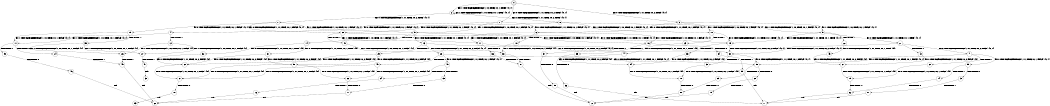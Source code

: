 digraph BCG {
size = "7, 10.5";
center = TRUE;
node [shape = circle];
0 [peripheries = 2];
0 -> 1 [label = "EX !0 !ATOMIC_EXCH_BRANCH (1, +1, TRUE, +0, 2, TRUE) !{0, 1}"];
0 -> 2 [label = "EX !1 !ATOMIC_EXCH_BRANCH (1, +0, TRUE, +0, 1, TRUE) !{0, 1}"];
0 -> 3 [label = "EX !0 !ATOMIC_EXCH_BRANCH (1, +1, TRUE, +0, 2, TRUE) !{0, 1}"];
1 -> 4 [label = "EX !0 !ATOMIC_EXCH_BRANCH (1, +1, TRUE, +0, 1, FALSE) !{0, 1}"];
1 -> 5 [label = "EX !1 !ATOMIC_EXCH_BRANCH (1, +0, TRUE, +0, 1, FALSE) !{0, 1}"];
1 -> 6 [label = "EX !0 !ATOMIC_EXCH_BRANCH (1, +1, TRUE, +0, 1, FALSE) !{0, 1}"];
2 -> 2 [label = "EX !1 !ATOMIC_EXCH_BRANCH (1, +0, TRUE, +0, 1, TRUE) !{0, 1}"];
2 -> 7 [label = "EX !0 !ATOMIC_EXCH_BRANCH (1, +1, TRUE, +0, 2, TRUE) !{0, 1}"];
2 -> 8 [label = "EX !0 !ATOMIC_EXCH_BRANCH (1, +1, TRUE, +0, 2, TRUE) !{0, 1}"];
3 -> 9 [label = "EX !1 !ATOMIC_EXCH_BRANCH (1, +0, TRUE, +0, 1, FALSE) !{0, 1}"];
3 -> 6 [label = "EX !0 !ATOMIC_EXCH_BRANCH (1, +1, TRUE, +0, 1, FALSE) !{0, 1}"];
3 -> 10 [label = "EX !1 !ATOMIC_EXCH_BRANCH (1, +0, TRUE, +0, 1, FALSE) !{0, 1}"];
4 -> 11 [label = "EX !1 !ATOMIC_EXCH_BRANCH (1, +0, TRUE, +0, 1, FALSE) !{0, 1}"];
4 -> 12 [label = "TERMINATE !0"];
5 -> 13 [label = "EX !0 !ATOMIC_EXCH_BRANCH (1, +1, TRUE, +0, 1, TRUE) !{0, 1}"];
5 -> 14 [label = "TERMINATE !1"];
5 -> 15 [label = "EX !0 !ATOMIC_EXCH_BRANCH (1, +1, TRUE, +0, 1, TRUE) !{0, 1}"];
6 -> 16 [label = "EX !1 !ATOMIC_EXCH_BRANCH (1, +0, TRUE, +0, 1, FALSE) !{0, 1}"];
6 -> 17 [label = "EX !1 !ATOMIC_EXCH_BRANCH (1, +0, TRUE, +0, 1, FALSE) !{0, 1}"];
6 -> 18 [label = "TERMINATE !0"];
7 -> 19 [label = "EX !0 !ATOMIC_EXCH_BRANCH (1, +1, TRUE, +0, 1, FALSE) !{0, 1}"];
7 -> 5 [label = "EX !1 !ATOMIC_EXCH_BRANCH (1, +0, TRUE, +0, 1, FALSE) !{0, 1}"];
7 -> 20 [label = "EX !0 !ATOMIC_EXCH_BRANCH (1, +1, TRUE, +0, 1, FALSE) !{0, 1}"];
8 -> 9 [label = "EX !1 !ATOMIC_EXCH_BRANCH (1, +0, TRUE, +0, 1, FALSE) !{0, 1}"];
8 -> 20 [label = "EX !0 !ATOMIC_EXCH_BRANCH (1, +1, TRUE, +0, 1, FALSE) !{0, 1}"];
8 -> 10 [label = "EX !1 !ATOMIC_EXCH_BRANCH (1, +0, TRUE, +0, 1, FALSE) !{0, 1}"];
9 -> 21 [label = "EX !0 !ATOMIC_EXCH_BRANCH (1, +1, TRUE, +0, 1, TRUE) !{0, 1}"];
9 -> 22 [label = "TERMINATE !1"];
9 -> 15 [label = "EX !0 !ATOMIC_EXCH_BRANCH (1, +1, TRUE, +0, 1, TRUE) !{0, 1}"];
10 -> 15 [label = "EX !0 !ATOMIC_EXCH_BRANCH (1, +1, TRUE, +0, 1, TRUE) !{0, 1}"];
10 -> 23 [label = "TERMINATE !1"];
11 -> 24 [label = "TERMINATE !0"];
11 -> 25 [label = "TERMINATE !1"];
12 -> 26 [label = "EX !1 !ATOMIC_EXCH_BRANCH (1, +0, TRUE, +0, 1, FALSE) !{1}"];
12 -> 27 [label = "EX !1 !ATOMIC_EXCH_BRANCH (1, +0, TRUE, +0, 1, FALSE) !{1}"];
13 -> 28 [label = "EX !0 !ATOMIC_EXCH_BRANCH (1, +1, TRUE, +0, 2, FALSE) !{0, 1}"];
13 -> 29 [label = "TERMINATE !1"];
13 -> 30 [label = "EX !0 !ATOMIC_EXCH_BRANCH (1, +1, TRUE, +0, 2, FALSE) !{0, 1}"];
14 -> 31 [label = "EX !0 !ATOMIC_EXCH_BRANCH (1, +1, TRUE, +0, 1, TRUE) !{0}"];
14 -> 32 [label = "EX !0 !ATOMIC_EXCH_BRANCH (1, +1, TRUE, +0, 1, TRUE) !{0}"];
15 -> 30 [label = "EX !0 !ATOMIC_EXCH_BRANCH (1, +1, TRUE, +0, 2, FALSE) !{0, 1}"];
15 -> 33 [label = "TERMINATE !1"];
16 -> 34 [label = "TERMINATE !0"];
16 -> 35 [label = "TERMINATE !1"];
17 -> 36 [label = "TERMINATE !0"];
17 -> 37 [label = "TERMINATE !1"];
18 -> 38 [label = "EX !1 !ATOMIC_EXCH_BRANCH (1, +0, TRUE, +0, 1, FALSE) !{1}"];
19 -> 11 [label = "EX !1 !ATOMIC_EXCH_BRANCH (1, +0, TRUE, +0, 1, FALSE) !{0, 1}"];
19 -> 39 [label = "TERMINATE !0"];
20 -> 16 [label = "EX !1 !ATOMIC_EXCH_BRANCH (1, +0, TRUE, +0, 1, FALSE) !{0, 1}"];
20 -> 17 [label = "EX !1 !ATOMIC_EXCH_BRANCH (1, +0, TRUE, +0, 1, FALSE) !{0, 1}"];
20 -> 40 [label = "TERMINATE !0"];
21 -> 41 [label = "EX !0 !ATOMIC_EXCH_BRANCH (1, +1, TRUE, +0, 2, FALSE) !{0, 1}"];
21 -> 42 [label = "TERMINATE !1"];
21 -> 30 [label = "EX !0 !ATOMIC_EXCH_BRANCH (1, +1, TRUE, +0, 2, FALSE) !{0, 1}"];
22 -> 43 [label = "EX !0 !ATOMIC_EXCH_BRANCH (1, +1, TRUE, +0, 1, TRUE) !{0}"];
23 -> 44 [label = "EX !0 !ATOMIC_EXCH_BRANCH (1, +1, TRUE, +0, 1, TRUE) !{0}"];
24 -> 45 [label = "TERMINATE !1"];
25 -> 46 [label = "TERMINATE !0"];
26 -> 45 [label = "TERMINATE !1"];
27 -> 47 [label = "TERMINATE !1"];
28 -> 48 [label = "EX !0 !ATOMIC_EXCH_BRANCH (1, +1, TRUE, +0, 1, FALSE) !{0, 1}"];
28 -> 49 [label = "TERMINATE !1"];
28 -> 50 [label = "EX !0 !ATOMIC_EXCH_BRANCH (1, +1, TRUE, +0, 1, FALSE) !{0, 1}"];
29 -> 51 [label = "EX !0 !ATOMIC_EXCH_BRANCH (1, +1, TRUE, +0, 2, FALSE) !{0}"];
29 -> 52 [label = "EX !0 !ATOMIC_EXCH_BRANCH (1, +1, TRUE, +0, 2, FALSE) !{0}"];
30 -> 50 [label = "EX !0 !ATOMIC_EXCH_BRANCH (1, +1, TRUE, +0, 1, FALSE) !{0, 1}"];
30 -> 53 [label = "TERMINATE !1"];
31 -> 51 [label = "EX !0 !ATOMIC_EXCH_BRANCH (1, +1, TRUE, +0, 2, FALSE) !{0}"];
31 -> 52 [label = "EX !0 !ATOMIC_EXCH_BRANCH (1, +1, TRUE, +0, 2, FALSE) !{0}"];
32 -> 52 [label = "EX !0 !ATOMIC_EXCH_BRANCH (1, +1, TRUE, +0, 2, FALSE) !{0}"];
33 -> 54 [label = "EX !0 !ATOMIC_EXCH_BRANCH (1, +1, TRUE, +0, 2, FALSE) !{0}"];
34 -> 55 [label = "TERMINATE !1"];
35 -> 56 [label = "TERMINATE !0"];
36 -> 57 [label = "TERMINATE !1"];
37 -> 58 [label = "TERMINATE !0"];
38 -> 57 [label = "TERMINATE !1"];
39 -> 26 [label = "EX !1 !ATOMIC_EXCH_BRANCH (1, +0, TRUE, +0, 1, FALSE) !{1}"];
39 -> 27 [label = "EX !1 !ATOMIC_EXCH_BRANCH (1, +0, TRUE, +0, 1, FALSE) !{1}"];
40 -> 38 [label = "EX !1 !ATOMIC_EXCH_BRANCH (1, +0, TRUE, +0, 1, FALSE) !{1}"];
41 -> 59 [label = "EX !0 !ATOMIC_EXCH_BRANCH (1, +1, TRUE, +0, 1, FALSE) !{0, 1}"];
41 -> 60 [label = "TERMINATE !1"];
41 -> 50 [label = "EX !0 !ATOMIC_EXCH_BRANCH (1, +1, TRUE, +0, 1, FALSE) !{0, 1}"];
42 -> 61 [label = "EX !0 !ATOMIC_EXCH_BRANCH (1, +1, TRUE, +0, 2, FALSE) !{0}"];
43 -> 61 [label = "EX !0 !ATOMIC_EXCH_BRANCH (1, +1, TRUE, +0, 2, FALSE) !{0}"];
44 -> 54 [label = "EX !0 !ATOMIC_EXCH_BRANCH (1, +1, TRUE, +0, 2, FALSE) !{0}"];
45 -> 62 [label = "exit"];
46 -> 62 [label = "exit"];
47 -> 63 [label = "exit"];
48 -> 64 [label = "TERMINATE !0"];
48 -> 65 [label = "TERMINATE !1"];
49 -> 66 [label = "EX !0 !ATOMIC_EXCH_BRANCH (1, +1, TRUE, +0, 1, FALSE) !{0}"];
49 -> 67 [label = "EX !0 !ATOMIC_EXCH_BRANCH (1, +1, TRUE, +0, 1, FALSE) !{0}"];
50 -> 68 [label = "TERMINATE !0"];
50 -> 69 [label = "TERMINATE !1"];
51 -> 66 [label = "EX !0 !ATOMIC_EXCH_BRANCH (1, +1, TRUE, +0, 1, FALSE) !{0}"];
51 -> 67 [label = "EX !0 !ATOMIC_EXCH_BRANCH (1, +1, TRUE, +0, 1, FALSE) !{0}"];
52 -> 67 [label = "EX !0 !ATOMIC_EXCH_BRANCH (1, +1, TRUE, +0, 1, FALSE) !{0}"];
53 -> 70 [label = "EX !0 !ATOMIC_EXCH_BRANCH (1, +1, TRUE, +0, 1, FALSE) !{0}"];
54 -> 70 [label = "EX !0 !ATOMIC_EXCH_BRANCH (1, +1, TRUE, +0, 1, FALSE) !{0}"];
55 -> 71 [label = "exit"];
56 -> 71 [label = "exit"];
57 -> 72 [label = "exit"];
58 -> 72 [label = "exit"];
59 -> 73 [label = "TERMINATE !0"];
59 -> 74 [label = "TERMINATE !1"];
60 -> 75 [label = "EX !0 !ATOMIC_EXCH_BRANCH (1, +1, TRUE, +0, 1, FALSE) !{0}"];
61 -> 75 [label = "EX !0 !ATOMIC_EXCH_BRANCH (1, +1, TRUE, +0, 1, FALSE) !{0}"];
64 -> 76 [label = "TERMINATE !1"];
65 -> 77 [label = "TERMINATE !0"];
66 -> 77 [label = "TERMINATE !0"];
67 -> 78 [label = "TERMINATE !0"];
68 -> 79 [label = "TERMINATE !1"];
69 -> 80 [label = "TERMINATE !0"];
70 -> 80 [label = "TERMINATE !0"];
73 -> 81 [label = "TERMINATE !1"];
74 -> 82 [label = "TERMINATE !0"];
75 -> 82 [label = "TERMINATE !0"];
76 -> 62 [label = "exit"];
77 -> 62 [label = "exit"];
78 -> 83 [label = "exit"];
79 -> 72 [label = "exit"];
80 -> 72 [label = "exit"];
81 -> 71 [label = "exit"];
82 -> 71 [label = "exit"];
}
